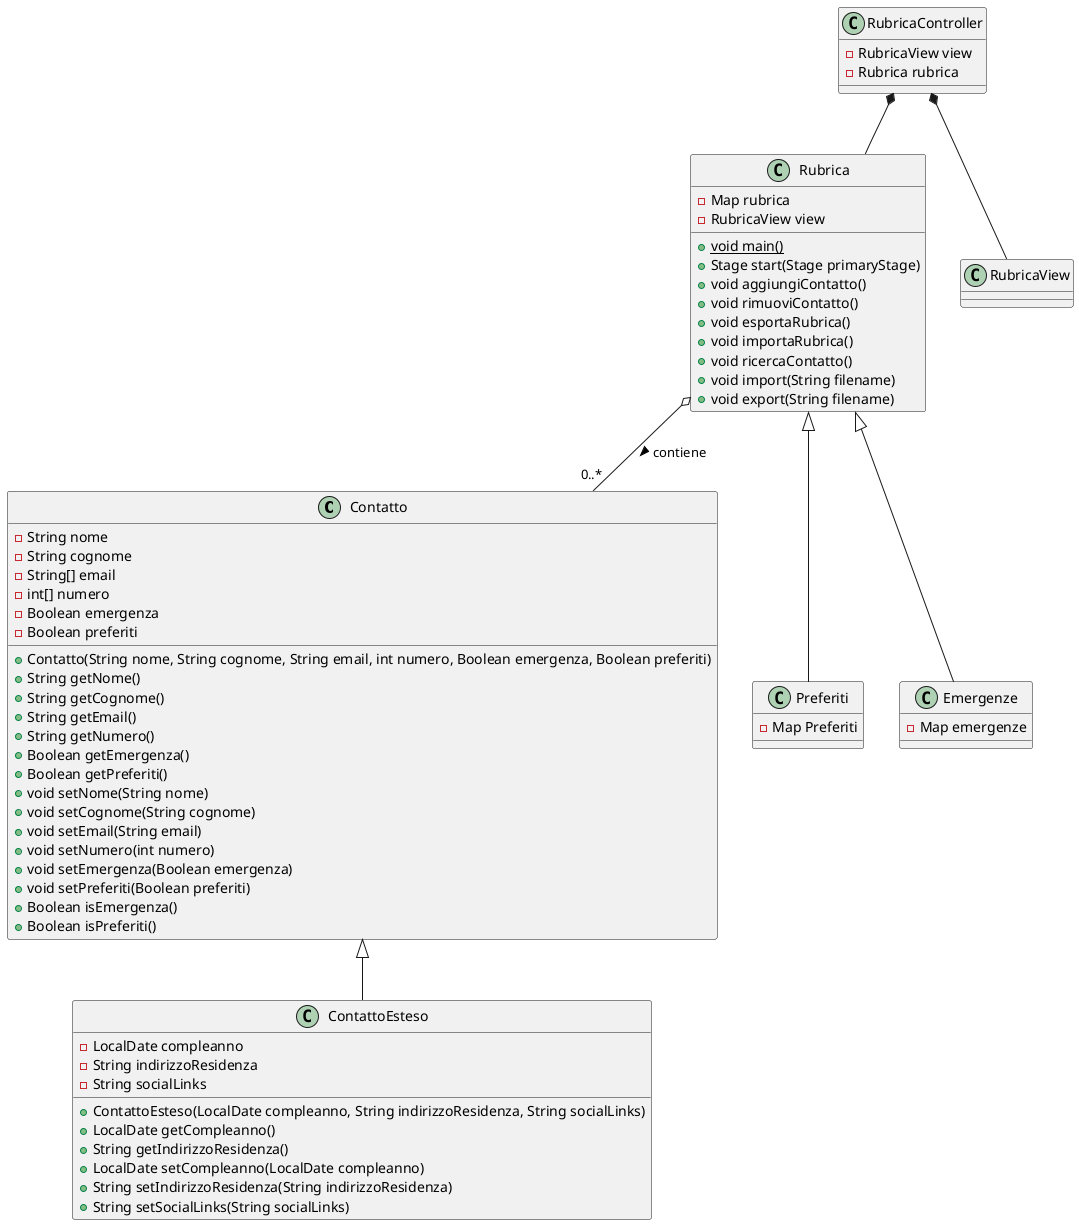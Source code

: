 @startuml
class Contatto {
  - String nome
  - String cognome
  - String[] email
  - int[] numero
  - Boolean emergenza
  - Boolean preferiti
  + Contatto(String nome, String cognome, String email, int numero, Boolean emergenza, Boolean preferiti)
  + String getNome()
  + String getCognome()
  + String getEmail()
  + String getNumero()
  + Boolean getEmergenza()
  + Boolean getPreferiti()
  + void setNome(String nome)
  + void setCognome(String cognome)
  + void setEmail(String email)
  + void setNumero(int numero)
  + void setEmergenza(Boolean emergenza)
  + void setPreferiti(Boolean preferiti)
  + Boolean isEmergenza()
  + Boolean isPreferiti()
}

class ContattoEsteso {
  - LocalDate compleanno
  - String indirizzoResidenza
  - String socialLinks
  + ContattoEsteso(LocalDate compleanno, String indirizzoResidenza, String socialLinks)
  + LocalDate getCompleanno()
  + String getIndirizzoResidenza()
  + LocalDate setCompleanno(LocalDate compleanno)
  + String setIndirizzoResidenza(String indirizzoResidenza)
  + String setSocialLinks(String socialLinks)
}

class Rubrica {
  - Map rubrica
  - RubricaView view
  + void {static} main()
  + Stage start(Stage primaryStage)
  + void aggiungiContatto()
  + void rimuoviContatto()
  + void esportaRubrica()
  + void importaRubrica()
  + void ricercaContatto()
  + void import(String filename)
  + void export(String filename)
}

class Preferiti {
  - Map Preferiti
}

class Emergenze {
  - Map emergenze
}

class RubricaView {

}

class RubricaController {
  - RubricaView view
  - Rubrica rubrica
}

Contatto <|-- ContattoEsteso
Rubrica o-- "0..*" Contatto : contiene >
Rubrica <|-- Preferiti
Rubrica <|-- Emergenze
RubricaController *-- Rubrica
RubricaController *-- RubricaView
@enduml